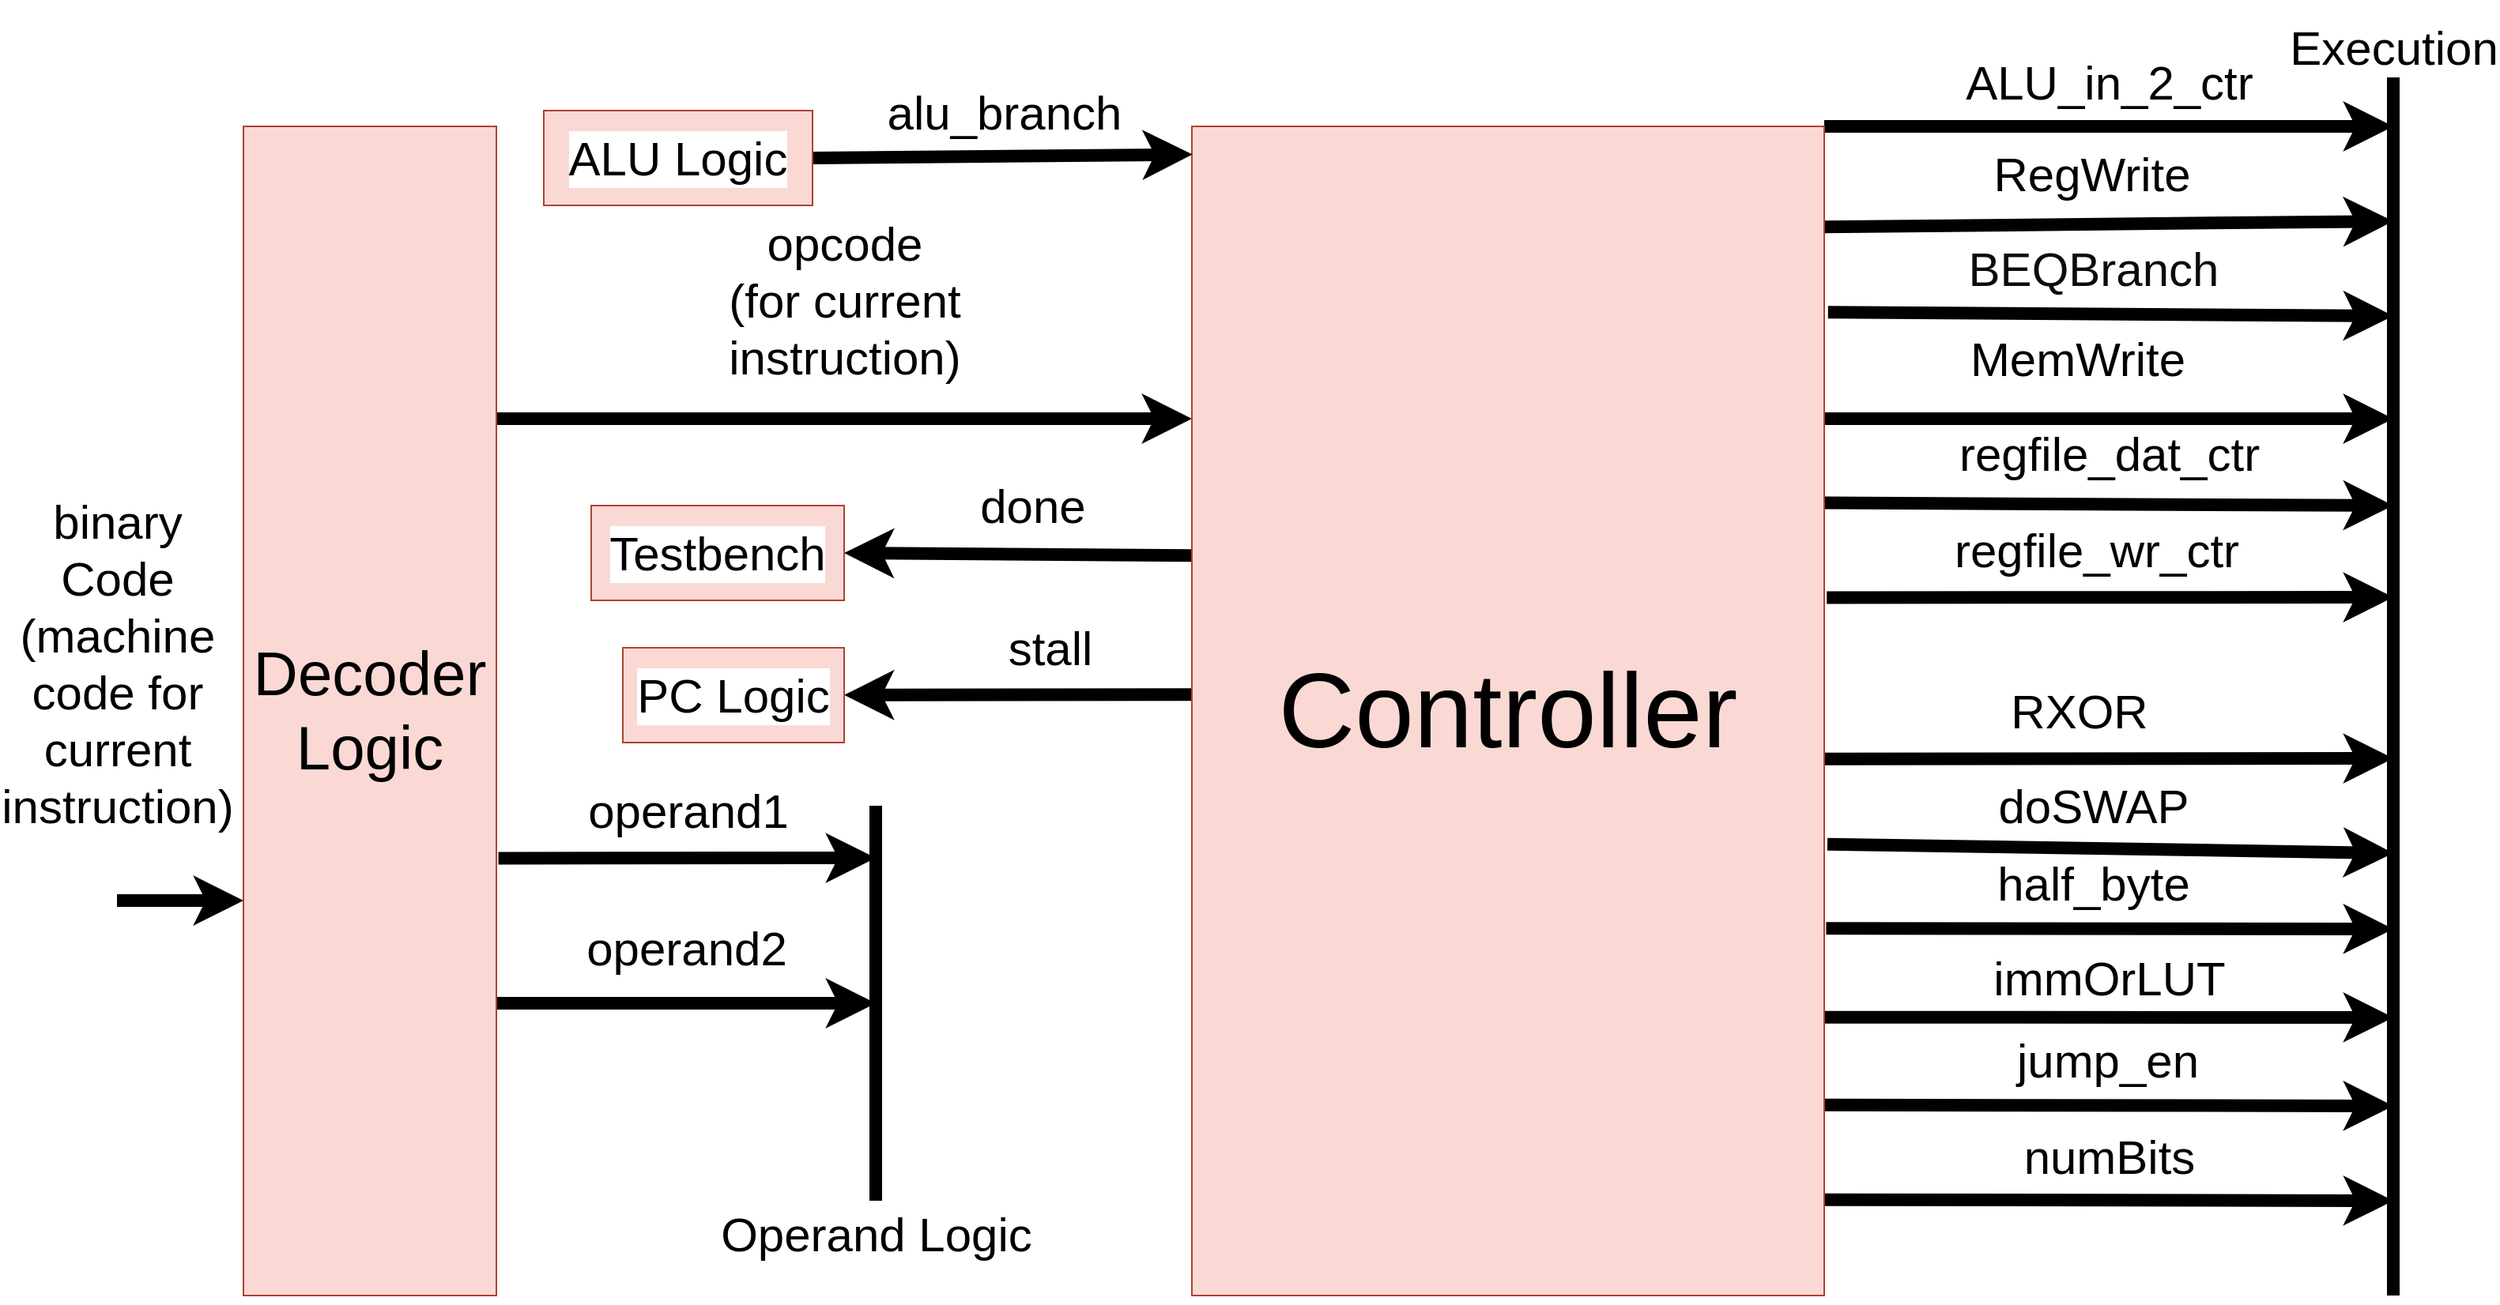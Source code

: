 <mxfile>
    <diagram id="098eHZF7Cydyx2ns6ltT" name="Page-1">
        <mxGraphModel dx="1130" dy="945" grid="1" gridSize="10" guides="1" tooltips="1" connect="1" arrows="1" fold="1" page="1" pageScale="1" pageWidth="1600" pageHeight="900" background="#ffffff" math="0" shadow="0">
            <root>
                <mxCell id="0"/>
                <mxCell id="1" parent="0"/>
                <mxCell id="4" value="operand1" style="edgeStyle=none;html=1;labelBackgroundColor=none;strokeColor=#000000;strokeWidth=8;fontSize=30;fontColor=#000000;exitX=1.008;exitY=0.626;exitDx=0;exitDy=0;exitPerimeter=0;" parent="1" source="2" edge="1">
                    <mxGeometry y="30" relative="1" as="geometry">
                        <mxPoint x="560" y="543" as="targetPoint"/>
                        <mxPoint as="offset"/>
                    </mxGeometry>
                </mxCell>
                <mxCell id="5" value="operand2" style="edgeStyle=none;html=1;exitX=1;exitY=0.75;exitDx=0;exitDy=0;labelBackgroundColor=none;strokeColor=#000000;strokeWidth=8;fontSize=30;fontColor=#000000;" parent="1" source="2" edge="1">
                    <mxGeometry x="0.001" y="35" relative="1" as="geometry">
                        <mxPoint x="560" y="635" as="targetPoint"/>
                        <mxPoint as="offset"/>
                    </mxGeometry>
                </mxCell>
                <mxCell id="10" value="opcode&lt;br&gt;(for current&lt;br&gt;instruction)" style="edgeStyle=none;html=1;exitX=1;exitY=0.25;exitDx=0;exitDy=0;entryX=0;entryY=0.25;entryDx=0;entryDy=0;labelBackgroundColor=none;strokeColor=#000000;strokeWidth=8;fontSize=30;fontColor=#000000;" parent="1" source="2" target="9" edge="1">
                    <mxGeometry y="75" relative="1" as="geometry">
                        <mxPoint as="offset"/>
                    </mxGeometry>
                </mxCell>
                <mxCell id="2" value="&lt;font color=&quot;#000000&quot; style=&quot;font-size: 39px;&quot;&gt;Decoder&lt;br&gt;Logic&lt;br&gt;&lt;/font&gt;" style="whiteSpace=wrap;html=1;fillColor=#fad9d5;strokeColor=#ae4132;" parent="1" vertex="1">
                    <mxGeometry x="160" y="80" width="160" height="740" as="geometry"/>
                </mxCell>
                <mxCell id="3" value="&lt;font style=&quot;font-size: 30px;&quot; color=&quot;#000000&quot;&gt;&lt;span style=&quot;background-color: rgb(255, 255, 255);&quot;&gt;binary&lt;br&gt;Code&lt;br&gt;(machine&lt;br&gt;code for&lt;br&gt;current&lt;br&gt;instruction)&lt;/span&gt;&lt;br&gt;&lt;/font&gt;" style="edgeStyle=none;orthogonalLoop=1;jettySize=auto;html=1;strokeWidth=8;strokeColor=#000000;" parent="1" edge="1">
                    <mxGeometry x="-1" y="150" width="80" relative="1" as="geometry">
                        <mxPoint x="80" y="570" as="sourcePoint"/>
                        <mxPoint x="160" y="570" as="targetPoint"/>
                        <Array as="points"/>
                        <mxPoint as="offset"/>
                    </mxGeometry>
                </mxCell>
                <mxCell id="7" value="" style="edgeStyle=none;orthogonalLoop=1;jettySize=auto;html=1;labelBackgroundColor=none;strokeColor=#000000;strokeWidth=8;fontSize=30;fontColor=#000000;endArrow=none;endFill=0;" parent="1" edge="1">
                    <mxGeometry width="80" relative="1" as="geometry">
                        <mxPoint x="560" y="510" as="sourcePoint"/>
                        <mxPoint x="560" y="760" as="targetPoint"/>
                        <Array as="points"/>
                    </mxGeometry>
                </mxCell>
                <mxCell id="8" value="&lt;span style=&quot;background-color: rgb(255, 255, 255);&quot;&gt;Operand Logic&lt;/span&gt;" style="edgeLabel;html=1;align=center;verticalAlign=middle;resizable=0;points=[];fontSize=30;fontColor=#000000;" parent="7" vertex="1" connectable="0">
                    <mxGeometry x="0.326" y="-4" relative="1" as="geometry">
                        <mxPoint x="4" y="105" as="offset"/>
                    </mxGeometry>
                </mxCell>
                <mxCell id="13" value="&lt;span style=&quot;font-size: 30px; background-color: rgb(255, 255, 255);&quot;&gt;ALU_in_2_ctr&lt;/span&gt;" style="edgeStyle=none;html=1;exitX=1;exitY=0;exitDx=0;exitDy=0;labelBackgroundColor=none;strokeColor=#000000;strokeWidth=8;fontSize=67;fontColor=#000000;endArrow=classic;endFill=1;" parent="1" source="9" edge="1">
                    <mxGeometry y="40" relative="1" as="geometry">
                        <mxPoint x="1520" y="80" as="targetPoint"/>
                        <mxPoint as="offset"/>
                    </mxGeometry>
                </mxCell>
                <mxCell id="19" value="&lt;font color=&quot;#0d0c0c&quot; style=&quot;font-size: 30px; background-color: rgb(255, 255, 255);&quot;&gt;BEQBranch&lt;/font&gt;" style="edgeStyle=none;html=1;strokeWidth=8;strokeColor=#000000;exitX=1.006;exitY=0.159;exitDx=0;exitDy=0;exitPerimeter=0;" parent="1" source="9" edge="1">
                    <mxGeometry x="-0.064" y="29" relative="1" as="geometry">
                        <mxPoint x="1520" y="200" as="targetPoint"/>
                        <mxPoint x="1159" y="227" as="sourcePoint"/>
                        <mxPoint as="offset"/>
                    </mxGeometry>
                </mxCell>
                <mxCell id="20" style="edgeStyle=none;html=1;labelBackgroundColor=#FFFFFF;strokeColor=#000000;strokeWidth=8;fontSize=30;fontColor=#000000;exitX=1;exitY=0.25;exitDx=0;exitDy=0;" parent="1" source="9" edge="1">
                    <mxGeometry relative="1" as="geometry">
                        <mxPoint x="1520" y="265" as="targetPoint"/>
                        <mxPoint x="1161" y="297" as="sourcePoint"/>
                    </mxGeometry>
                </mxCell>
                <mxCell id="21" value="&lt;span style=&quot;background-color: rgb(255, 255, 255);&quot;&gt;MemWrite&lt;/span&gt;" style="edgeLabel;html=1;align=center;verticalAlign=middle;resizable=0;points=[];fontSize=30;fontColor=#000000;" parent="20" vertex="1" connectable="0">
                    <mxGeometry x="-0.098" y="10" relative="1" as="geometry">
                        <mxPoint x="-3" y="-28" as="offset"/>
                    </mxGeometry>
                </mxCell>
                <mxCell id="22" style="edgeStyle=none;html=1;labelBackgroundColor=#FFFFFF;strokeColor=#000000;strokeWidth=8;fontSize=30;fontColor=#000000;exitX=1.001;exitY=0.541;exitDx=0;exitDy=0;exitPerimeter=0;" parent="1" source="9" edge="1">
                    <mxGeometry relative="1" as="geometry">
                        <mxPoint x="1520" y="480" as="targetPoint"/>
                        <mxPoint x="1150" y="380" as="sourcePoint"/>
                    </mxGeometry>
                </mxCell>
                <mxCell id="23" value="&lt;span style=&quot;background-color: rgb(255, 255, 255);&quot;&gt;RXOR&lt;/span&gt;" style="edgeLabel;html=1;align=center;verticalAlign=middle;resizable=0;points=[];fontSize=30;fontColor=#000000;" parent="22" vertex="1" connectable="0">
                    <mxGeometry x="-0.166" y="-1" relative="1" as="geometry">
                        <mxPoint x="10" y="-31" as="offset"/>
                    </mxGeometry>
                </mxCell>
                <mxCell id="24" value="doSWAP" style="edgeStyle=none;html=1;labelBackgroundColor=#FFFFFF;strokeColor=#000000;strokeWidth=8;fontSize=30;fontColor=#000000;exitX=1.005;exitY=0.614;exitDx=0;exitDy=0;exitPerimeter=0;" parent="1" source="9" edge="1">
                    <mxGeometry x="-0.064" y="27" relative="1" as="geometry">
                        <mxPoint x="1520" y="540" as="targetPoint"/>
                        <mxPoint x="1160" y="450" as="sourcePoint"/>
                        <mxPoint as="offset"/>
                    </mxGeometry>
                </mxCell>
                <mxCell id="25" value="half_byte" style="edgeStyle=none;html=1;labelBackgroundColor=#FFFFFF;strokeColor=#000000;strokeWidth=8;fontSize=30;fontColor=#000000;exitX=1.003;exitY=0.686;exitDx=0;exitDy=0;exitPerimeter=0;" parent="1" source="9" edge="1">
                    <mxGeometry x="-0.061" y="29" relative="1" as="geometry">
                        <mxPoint x="1520" y="588" as="targetPoint"/>
                        <mxPoint x="1162" y="518" as="sourcePoint"/>
                        <mxPoint as="offset"/>
                    </mxGeometry>
                </mxCell>
                <mxCell id="26" value="immOrLUT" style="edgeStyle=none;html=1;labelBackgroundColor=#FFFFFF;strokeColor=#000000;strokeWidth=8;fontSize=30;fontColor=#000000;exitX=1;exitY=0.762;exitDx=0;exitDy=0;exitPerimeter=0;" parent="1" source="9" edge="1">
                    <mxGeometry x="-0.004" y="25" relative="1" as="geometry">
                        <mxPoint x="1520" y="644" as="targetPoint"/>
                        <mxPoint x="1162" y="595" as="sourcePoint"/>
                        <mxPoint as="offset"/>
                    </mxGeometry>
                </mxCell>
                <mxCell id="27" value="done" style="edgeStyle=none;html=1;exitX=-0.001;exitY=0.367;exitDx=0;exitDy=0;labelBackgroundColor=#FFFFFF;strokeColor=#000000;strokeWidth=8;fontSize=30;fontColor=#000000;exitPerimeter=0;entryX=1;entryY=0.5;entryDx=0;entryDy=0;" parent="1" source="9" edge="1" target="40">
                    <mxGeometry x="-0.079" y="-31" relative="1" as="geometry">
                        <mxPoint x="550" y="350" as="targetPoint"/>
                        <mxPoint as="offset"/>
                        <Array as="points"/>
                    </mxGeometry>
                </mxCell>
                <mxCell id="28" value="jump_en" style="edgeStyle=none;html=1;exitX=0.998;exitY=0.837;exitDx=0;exitDy=0;labelBackgroundColor=#FFFFFF;strokeColor=#000000;strokeWidth=8;fontSize=30;fontColor=#000000;exitPerimeter=0;" parent="1" source="9" edge="1">
                    <mxGeometry x="-0.006" y="29" relative="1" as="geometry">
                        <mxPoint x="1520" y="700" as="targetPoint"/>
                        <mxPoint as="offset"/>
                    </mxGeometry>
                </mxCell>
                <mxCell id="29" value="numBits" style="edgeStyle=none;html=1;labelBackgroundColor=#FFFFFF;strokeColor=#000000;strokeWidth=8;fontSize=30;fontColor=#000000;exitX=1.001;exitY=0.918;exitDx=0;exitDy=0;exitPerimeter=0;" parent="1" source="9" edge="1">
                    <mxGeometry x="-0.002" y="28" relative="1" as="geometry">
                        <mxPoint x="1520" y="760" as="targetPoint"/>
                        <mxPoint x="1160" y="736" as="sourcePoint"/>
                        <mxPoint as="offset"/>
                    </mxGeometry>
                </mxCell>
                <mxCell id="30" value="regfile_dat_ctr" style="edgeStyle=none;html=1;labelBackgroundColor=#FFFFFF;strokeColor=#000000;strokeWidth=8;fontSize=30;fontColor=#000000;exitX=0.999;exitY=0.322;exitDx=0;exitDy=0;exitPerimeter=0;" parent="1" source="9" edge="1">
                    <mxGeometry x="0.001" y="32" relative="1" as="geometry">
                        <mxPoint x="1520" y="320" as="targetPoint"/>
                        <mxPoint as="offset"/>
                    </mxGeometry>
                </mxCell>
                <mxCell id="31" value="regfile_wr_ctr" style="edgeStyle=none;html=1;labelBackgroundColor=#FFFFFF;strokeColor=#000000;strokeWidth=8;fontSize=30;fontColor=#000000;exitX=1.004;exitY=0.403;exitDx=0;exitDy=0;exitPerimeter=0;" parent="1" source="9" edge="1">
                    <mxGeometry x="-0.056" y="30" relative="1" as="geometry">
                        <mxPoint x="1520" y="378" as="targetPoint"/>
                        <mxPoint x="1" as="offset"/>
                        <mxPoint x="1160" y="370" as="sourcePoint"/>
                    </mxGeometry>
                </mxCell>
                <mxCell id="33" style="edgeStyle=none;html=1;exitX=0;exitY=0.486;exitDx=0;exitDy=0;labelBackgroundColor=#FFFFFF;strokeColor=#000000;strokeWidth=8;fontSize=30;fontColor=#000000;exitPerimeter=0;" parent="1" source="9" target="32" edge="1">
                    <mxGeometry relative="1" as="geometry"/>
                </mxCell>
                <mxCell id="34" value="&lt;span style=&quot;background-color: rgb(255, 255, 255);&quot;&gt;stall&lt;/span&gt;" style="edgeLabel;html=1;align=center;verticalAlign=middle;resizable=0;points=[];fontSize=30;fontColor=#000000;" parent="33" vertex="1" connectable="0">
                    <mxGeometry x="-0.178" y="-8" relative="1" as="geometry">
                        <mxPoint y="-22" as="offset"/>
                    </mxGeometry>
                </mxCell>
                <mxCell id="36" style="edgeStyle=none;html=1;fontSize=30;strokeColor=#000000;strokeWidth=8;exitX=0.997;exitY=0.086;exitDx=0;exitDy=0;exitPerimeter=0;" edge="1" parent="1" source="9">
                    <mxGeometry relative="1" as="geometry">
                        <mxPoint x="1520" y="140" as="targetPoint"/>
                        <mxPoint x="1170" y="130" as="sourcePoint"/>
                    </mxGeometry>
                </mxCell>
                <mxCell id="37" value="&lt;font color=&quot;#000000&quot;&gt;RegWrite&lt;/font&gt;" style="edgeLabel;html=1;align=center;verticalAlign=middle;resizable=0;points=[];fontSize=30;" vertex="1" connectable="0" parent="36">
                    <mxGeometry x="-0.058" y="-3" relative="1" as="geometry">
                        <mxPoint y="-35" as="offset"/>
                    </mxGeometry>
                </mxCell>
                <mxCell id="9" value="&lt;font style=&quot;font-size: 67px;&quot; color=&quot;#000000&quot;&gt;Controller&lt;/font&gt;" style="whiteSpace=wrap;html=1;labelBackgroundColor=none;fontSize=30;fillColor=#fad9d5;strokeColor=#ae4132;" parent="1" vertex="1">
                    <mxGeometry x="760" y="80" width="400" height="740" as="geometry"/>
                </mxCell>
                <mxCell id="11" value="" style="edgeStyle=none;orthogonalLoop=1;jettySize=auto;html=1;labelBackgroundColor=none;strokeColor=#000000;strokeWidth=8;fontSize=30;fontColor=#000000;endArrow=none;endFill=0;" parent="1" edge="1">
                    <mxGeometry width="80" relative="1" as="geometry">
                        <mxPoint x="1520" y="30" as="sourcePoint"/>
                        <mxPoint x="1520" y="820" as="targetPoint"/>
                        <Array as="points"/>
                    </mxGeometry>
                </mxCell>
                <mxCell id="12" value="&lt;span style=&quot;background-color: rgb(255, 255, 255);&quot;&gt;Execution&lt;/span&gt;" style="edgeLabel;html=1;align=center;verticalAlign=middle;resizable=0;points=[];fontSize=30;fontColor=#000000;" parent="11" vertex="1" connectable="0">
                    <mxGeometry x="0.326" y="-4" relative="1" as="geometry">
                        <mxPoint x="4" y="-524" as="offset"/>
                    </mxGeometry>
                </mxCell>
                <mxCell id="32" value="&lt;font color=&quot;#000000&quot;&gt;PC Logic&lt;/font&gt;" style="whiteSpace=wrap;html=1;labelBackgroundColor=#FFFFFF;fontSize=30;fillColor=#fad9d5;strokeColor=#ae4132;" parent="1" vertex="1">
                    <mxGeometry x="400" y="410" width="140" height="60" as="geometry"/>
                </mxCell>
                <mxCell id="38" value="&lt;span style=&quot;font-size: 30px; background-color: rgb(255, 255, 255);&quot;&gt;alu_branch&lt;/span&gt;" style="edgeStyle=none;html=1;labelBackgroundColor=none;strokeColor=#000000;strokeWidth=8;fontSize=67;fontColor=#000000;endArrow=classic;endFill=1;entryX=0.001;entryY=0.024;entryDx=0;entryDy=0;entryPerimeter=0;exitX=1;exitY=0.5;exitDx=0;exitDy=0;" edge="1" parent="1" source="39" target="9">
                    <mxGeometry x="0.006" y="40" relative="1" as="geometry">
                        <mxPoint x="760" y="120" as="targetPoint"/>
                        <mxPoint x="550" y="110" as="sourcePoint"/>
                        <mxPoint as="offset"/>
                    </mxGeometry>
                </mxCell>
                <mxCell id="39" value="&lt;font color=&quot;#000000&quot;&gt;ALU Logic&lt;/font&gt;" style="whiteSpace=wrap;html=1;labelBackgroundColor=#FFFFFF;fontSize=30;fillColor=#fad9d5;strokeColor=#ae4132;" vertex="1" parent="1">
                    <mxGeometry x="350" y="70" width="170" height="60" as="geometry"/>
                </mxCell>
                <mxCell id="40" value="&lt;font color=&quot;#000000&quot;&gt;Testbench&lt;/font&gt;" style="whiteSpace=wrap;html=1;labelBackgroundColor=#FFFFFF;fontSize=30;fillColor=#fad9d5;strokeColor=#ae4132;" vertex="1" parent="1">
                    <mxGeometry x="380" y="320" width="160" height="60" as="geometry"/>
                </mxCell>
            </root>
        </mxGraphModel>
    </diagram>
</mxfile>